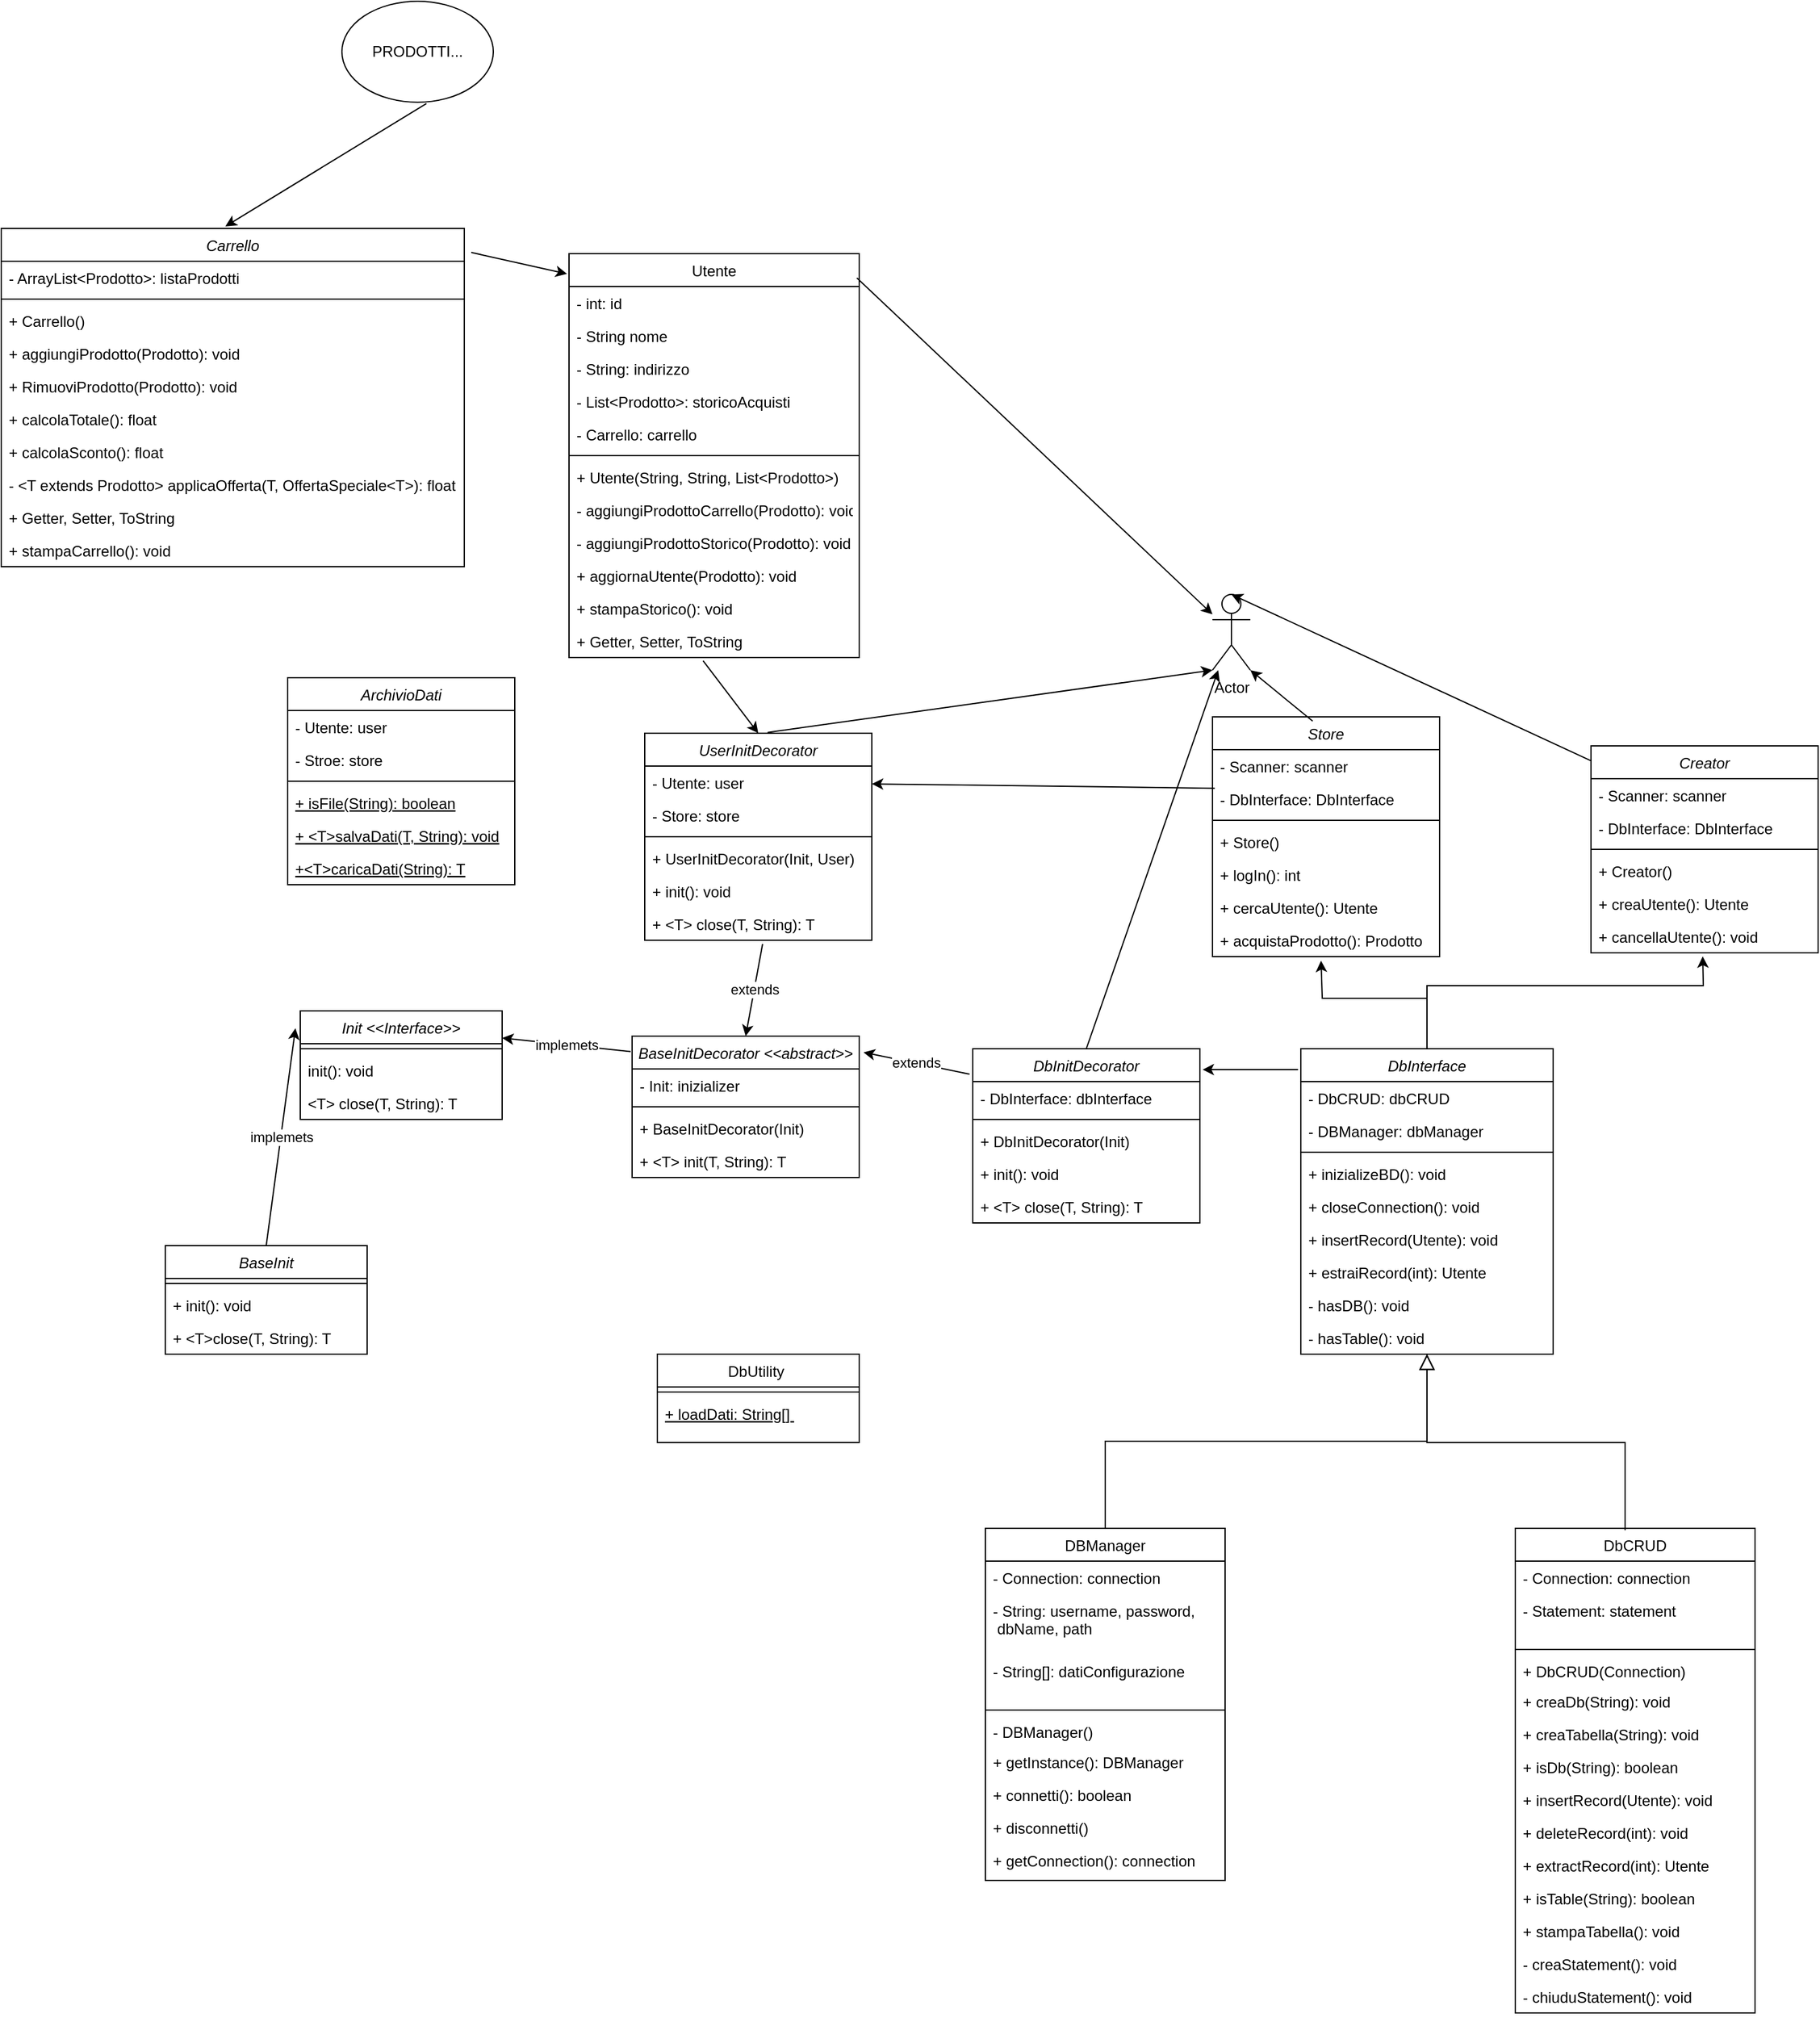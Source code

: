 <mxfile version="22.1.17" type="device">
  <diagram id="C5RBs43oDa-KdzZeNtuy" name="Page-1">
    <mxGraphModel dx="2117" dy="1725" grid="1" gridSize="10" guides="1" tooltips="1" connect="1" arrows="1" fold="1" page="1" pageScale="1" pageWidth="827" pageHeight="1169" math="0" shadow="0">
      <root>
        <mxCell id="WIyWlLk6GJQsqaUBKTNV-0" />
        <mxCell id="WIyWlLk6GJQsqaUBKTNV-1" parent="WIyWlLk6GJQsqaUBKTNV-0" />
        <mxCell id="zkfFHV4jXpPFQw0GAbJ--0" value="DbInterface" style="swimlane;fontStyle=2;align=center;verticalAlign=top;childLayout=stackLayout;horizontal=1;startSize=26;horizontalStack=0;resizeParent=1;resizeLast=0;collapsible=1;marginBottom=0;rounded=0;shadow=0;strokeWidth=1;" parent="WIyWlLk6GJQsqaUBKTNV-1" vertex="1">
          <mxGeometry x="300" y="130" width="200" height="242" as="geometry">
            <mxRectangle x="230" y="140" width="160" height="26" as="alternateBounds" />
          </mxGeometry>
        </mxCell>
        <mxCell id="zkfFHV4jXpPFQw0GAbJ--3" value="- DbCRUD: dbCRUD" style="text;align=left;verticalAlign=top;spacingLeft=4;spacingRight=4;overflow=hidden;rotatable=0;points=[[0,0.5],[1,0.5]];portConstraint=eastwest;rounded=0;shadow=0;html=0;" parent="zkfFHV4jXpPFQw0GAbJ--0" vertex="1">
          <mxGeometry y="26" width="200" height="26" as="geometry" />
        </mxCell>
        <mxCell id="P9EtFwSXqVhBpJdGbQ5c-72" value="- DBManager: dbManager" style="text;align=left;verticalAlign=top;spacingLeft=4;spacingRight=4;overflow=hidden;rotatable=0;points=[[0,0.5],[1,0.5]];portConstraint=eastwest;rounded=0;shadow=0;html=0;" vertex="1" parent="zkfFHV4jXpPFQw0GAbJ--0">
          <mxGeometry y="52" width="200" height="26" as="geometry" />
        </mxCell>
        <mxCell id="zkfFHV4jXpPFQw0GAbJ--4" value="" style="line;html=1;strokeWidth=1;align=left;verticalAlign=middle;spacingTop=-1;spacingLeft=3;spacingRight=3;rotatable=0;labelPosition=right;points=[];portConstraint=eastwest;" parent="zkfFHV4jXpPFQw0GAbJ--0" vertex="1">
          <mxGeometry y="78" width="200" height="8" as="geometry" />
        </mxCell>
        <mxCell id="P9EtFwSXqVhBpJdGbQ5c-75" value="+ inizializeBD(): void" style="text;align=left;verticalAlign=top;spacingLeft=4;spacingRight=4;overflow=hidden;rotatable=0;points=[[0,0.5],[1,0.5]];portConstraint=eastwest;" vertex="1" parent="zkfFHV4jXpPFQw0GAbJ--0">
          <mxGeometry y="86" width="200" height="26" as="geometry" />
        </mxCell>
        <mxCell id="P9EtFwSXqVhBpJdGbQ5c-76" value="+ closeConnection(): void" style="text;align=left;verticalAlign=top;spacingLeft=4;spacingRight=4;overflow=hidden;rotatable=0;points=[[0,0.5],[1,0.5]];portConstraint=eastwest;" vertex="1" parent="zkfFHV4jXpPFQw0GAbJ--0">
          <mxGeometry y="112" width="200" height="26" as="geometry" />
        </mxCell>
        <mxCell id="P9EtFwSXqVhBpJdGbQ5c-109" value="+ insertRecord(Utente): void" style="text;align=left;verticalAlign=top;spacingLeft=4;spacingRight=4;overflow=hidden;rotatable=0;points=[[0,0.5],[1,0.5]];portConstraint=eastwest;" vertex="1" parent="zkfFHV4jXpPFQw0GAbJ--0">
          <mxGeometry y="138" width="200" height="26" as="geometry" />
        </mxCell>
        <mxCell id="P9EtFwSXqVhBpJdGbQ5c-123" value="+ estraiRecord(int): Utente" style="text;align=left;verticalAlign=top;spacingLeft=4;spacingRight=4;overflow=hidden;rotatable=0;points=[[0,0.5],[1,0.5]];portConstraint=eastwest;" vertex="1" parent="zkfFHV4jXpPFQw0GAbJ--0">
          <mxGeometry y="164" width="200" height="26" as="geometry" />
        </mxCell>
        <mxCell id="P9EtFwSXqVhBpJdGbQ5c-89" value="- hasDB(): void" style="text;align=left;verticalAlign=top;spacingLeft=4;spacingRight=4;overflow=hidden;rotatable=0;points=[[0,0.5],[1,0.5]];portConstraint=eastwest;" vertex="1" parent="zkfFHV4jXpPFQw0GAbJ--0">
          <mxGeometry y="190" width="200" height="26" as="geometry" />
        </mxCell>
        <mxCell id="P9EtFwSXqVhBpJdGbQ5c-91" value="- hasTable(): void" style="text;align=left;verticalAlign=top;spacingLeft=4;spacingRight=4;overflow=hidden;rotatable=0;points=[[0,0.5],[1,0.5]];portConstraint=eastwest;" vertex="1" parent="zkfFHV4jXpPFQw0GAbJ--0">
          <mxGeometry y="216" width="200" height="26" as="geometry" />
        </mxCell>
        <mxCell id="zkfFHV4jXpPFQw0GAbJ--6" value="DBManager" style="swimlane;fontStyle=0;align=center;verticalAlign=top;childLayout=stackLayout;horizontal=1;startSize=26;horizontalStack=0;resizeParent=1;resizeLast=0;collapsible=1;marginBottom=0;rounded=0;shadow=0;strokeWidth=1;" parent="WIyWlLk6GJQsqaUBKTNV-1" vertex="1">
          <mxGeometry x="50" y="510" width="190" height="279" as="geometry">
            <mxRectangle x="130" y="380" width="160" height="26" as="alternateBounds" />
          </mxGeometry>
        </mxCell>
        <mxCell id="zkfFHV4jXpPFQw0GAbJ--7" value="- Connection: connection" style="text;align=left;verticalAlign=top;spacingLeft=4;spacingRight=4;overflow=hidden;rotatable=0;points=[[0,0.5],[1,0.5]];portConstraint=eastwest;" parent="zkfFHV4jXpPFQw0GAbJ--6" vertex="1">
          <mxGeometry y="26" width="190" height="26" as="geometry" />
        </mxCell>
        <mxCell id="zkfFHV4jXpPFQw0GAbJ--8" value="- String: username, password,&#xa; dbName, path" style="text;align=left;verticalAlign=top;spacingLeft=4;spacingRight=4;overflow=hidden;rotatable=0;points=[[0,0.5],[1,0.5]];portConstraint=eastwest;rounded=0;shadow=0;html=0;" parent="zkfFHV4jXpPFQw0GAbJ--6" vertex="1">
          <mxGeometry y="52" width="190" height="48" as="geometry" />
        </mxCell>
        <mxCell id="P9EtFwSXqVhBpJdGbQ5c-12" value="- String[]: datiConfigurazione" style="text;align=left;verticalAlign=top;spacingLeft=4;spacingRight=4;overflow=hidden;rotatable=0;points=[[0,0.5],[1,0.5]];portConstraint=eastwest;rounded=0;shadow=0;html=0;" vertex="1" parent="zkfFHV4jXpPFQw0GAbJ--6">
          <mxGeometry y="100" width="190" height="40" as="geometry" />
        </mxCell>
        <mxCell id="zkfFHV4jXpPFQw0GAbJ--9" value="" style="line;html=1;strokeWidth=1;align=left;verticalAlign=middle;spacingTop=-1;spacingLeft=3;spacingRight=3;rotatable=0;labelPosition=right;points=[];portConstraint=eastwest;" parent="zkfFHV4jXpPFQw0GAbJ--6" vertex="1">
          <mxGeometry y="140" width="190" height="8" as="geometry" />
        </mxCell>
        <mxCell id="zkfFHV4jXpPFQw0GAbJ--10" value="- DBManager()" style="text;align=left;verticalAlign=top;spacingLeft=4;spacingRight=4;overflow=hidden;rotatable=0;points=[[0,0.5],[1,0.5]];portConstraint=eastwest;fontStyle=0" parent="zkfFHV4jXpPFQw0GAbJ--6" vertex="1">
          <mxGeometry y="148" width="190" height="24" as="geometry" />
        </mxCell>
        <mxCell id="zkfFHV4jXpPFQw0GAbJ--11" value="+ getInstance(): DBManager" style="text;align=left;verticalAlign=top;spacingLeft=4;spacingRight=4;overflow=hidden;rotatable=0;points=[[0,0.5],[1,0.5]];portConstraint=eastwest;" parent="zkfFHV4jXpPFQw0GAbJ--6" vertex="1">
          <mxGeometry y="172" width="190" height="26" as="geometry" />
        </mxCell>
        <mxCell id="P9EtFwSXqVhBpJdGbQ5c-13" value="+ connetti(): boolean" style="text;align=left;verticalAlign=top;spacingLeft=4;spacingRight=4;overflow=hidden;rotatable=0;points=[[0,0.5],[1,0.5]];portConstraint=eastwest;" vertex="1" parent="zkfFHV4jXpPFQw0GAbJ--6">
          <mxGeometry y="198" width="190" height="26" as="geometry" />
        </mxCell>
        <mxCell id="P9EtFwSXqVhBpJdGbQ5c-14" value="+ disconnetti()" style="text;align=left;verticalAlign=top;spacingLeft=4;spacingRight=4;overflow=hidden;rotatable=0;points=[[0,0.5],[1,0.5]];portConstraint=eastwest;" vertex="1" parent="zkfFHV4jXpPFQw0GAbJ--6">
          <mxGeometry y="224" width="190" height="26" as="geometry" />
        </mxCell>
        <mxCell id="P9EtFwSXqVhBpJdGbQ5c-15" value="+ getConnection(): connection&#xa;" style="text;align=left;verticalAlign=top;spacingLeft=4;spacingRight=4;overflow=hidden;rotatable=0;points=[[0,0.5],[1,0.5]];portConstraint=eastwest;" vertex="1" parent="zkfFHV4jXpPFQw0GAbJ--6">
          <mxGeometry y="250" width="190" height="26" as="geometry" />
        </mxCell>
        <mxCell id="zkfFHV4jXpPFQw0GAbJ--12" value="" style="endArrow=block;endSize=10;endFill=0;shadow=0;strokeWidth=1;rounded=0;edgeStyle=elbowEdgeStyle;elbow=vertical;" parent="WIyWlLk6GJQsqaUBKTNV-1" source="zkfFHV4jXpPFQw0GAbJ--6" target="zkfFHV4jXpPFQw0GAbJ--0" edge="1">
          <mxGeometry width="160" relative="1" as="geometry">
            <mxPoint x="200" y="203" as="sourcePoint" />
            <mxPoint x="200" y="203" as="targetPoint" />
          </mxGeometry>
        </mxCell>
        <mxCell id="zkfFHV4jXpPFQw0GAbJ--17" value="Utente" style="swimlane;fontStyle=0;align=center;verticalAlign=top;childLayout=stackLayout;horizontal=1;startSize=26;horizontalStack=0;resizeParent=1;resizeLast=0;collapsible=1;marginBottom=0;rounded=0;shadow=0;strokeWidth=1;" parent="WIyWlLk6GJQsqaUBKTNV-1" vertex="1">
          <mxGeometry x="-280" y="-500" width="230" height="320" as="geometry">
            <mxRectangle x="550" y="140" width="160" height="26" as="alternateBounds" />
          </mxGeometry>
        </mxCell>
        <mxCell id="zkfFHV4jXpPFQw0GAbJ--18" value="- int: id" style="text;align=left;verticalAlign=top;spacingLeft=4;spacingRight=4;overflow=hidden;rotatable=0;points=[[0,0.5],[1,0.5]];portConstraint=eastwest;" parent="zkfFHV4jXpPFQw0GAbJ--17" vertex="1">
          <mxGeometry y="26" width="230" height="26" as="geometry" />
        </mxCell>
        <mxCell id="zkfFHV4jXpPFQw0GAbJ--19" value="- String nome" style="text;align=left;verticalAlign=top;spacingLeft=4;spacingRight=4;overflow=hidden;rotatable=0;points=[[0,0.5],[1,0.5]];portConstraint=eastwest;rounded=0;shadow=0;html=0;" parent="zkfFHV4jXpPFQw0GAbJ--17" vertex="1">
          <mxGeometry y="52" width="230" height="26" as="geometry" />
        </mxCell>
        <mxCell id="zkfFHV4jXpPFQw0GAbJ--20" value="- String: indirizzo" style="text;align=left;verticalAlign=top;spacingLeft=4;spacingRight=4;overflow=hidden;rotatable=0;points=[[0,0.5],[1,0.5]];portConstraint=eastwest;rounded=0;shadow=0;html=0;" parent="zkfFHV4jXpPFQw0GAbJ--17" vertex="1">
          <mxGeometry y="78" width="230" height="26" as="geometry" />
        </mxCell>
        <mxCell id="zkfFHV4jXpPFQw0GAbJ--21" value="- List&lt;Prodotto&gt;: storicoAcquisti" style="text;align=left;verticalAlign=top;spacingLeft=4;spacingRight=4;overflow=hidden;rotatable=0;points=[[0,0.5],[1,0.5]];portConstraint=eastwest;rounded=0;shadow=0;html=0;" parent="zkfFHV4jXpPFQw0GAbJ--17" vertex="1">
          <mxGeometry y="104" width="230" height="26" as="geometry" />
        </mxCell>
        <mxCell id="P9EtFwSXqVhBpJdGbQ5c-94" value="- Carrello: carrello" style="text;align=left;verticalAlign=top;spacingLeft=4;spacingRight=4;overflow=hidden;rotatable=0;points=[[0,0.5],[1,0.5]];portConstraint=eastwest;rounded=0;shadow=0;html=0;" vertex="1" parent="zkfFHV4jXpPFQw0GAbJ--17">
          <mxGeometry y="130" width="230" height="26" as="geometry" />
        </mxCell>
        <mxCell id="zkfFHV4jXpPFQw0GAbJ--23" value="" style="line;html=1;strokeWidth=1;align=left;verticalAlign=middle;spacingTop=-1;spacingLeft=3;spacingRight=3;rotatable=0;labelPosition=right;points=[];portConstraint=eastwest;" parent="zkfFHV4jXpPFQw0GAbJ--17" vertex="1">
          <mxGeometry y="156" width="230" height="8" as="geometry" />
        </mxCell>
        <mxCell id="zkfFHV4jXpPFQw0GAbJ--24" value="+ Utente(String, String, List&lt;Prodotto&gt;)" style="text;align=left;verticalAlign=top;spacingLeft=4;spacingRight=4;overflow=hidden;rotatable=0;points=[[0,0.5],[1,0.5]];portConstraint=eastwest;" parent="zkfFHV4jXpPFQw0GAbJ--17" vertex="1">
          <mxGeometry y="164" width="230" height="26" as="geometry" />
        </mxCell>
        <mxCell id="P9EtFwSXqVhBpJdGbQ5c-143" value="- aggiungiProdottoCarrello(Prodotto): void" style="text;align=left;verticalAlign=top;spacingLeft=4;spacingRight=4;overflow=hidden;rotatable=0;points=[[0,0.5],[1,0.5]];portConstraint=eastwest;" vertex="1" parent="zkfFHV4jXpPFQw0GAbJ--17">
          <mxGeometry y="190" width="230" height="26" as="geometry" />
        </mxCell>
        <mxCell id="P9EtFwSXqVhBpJdGbQ5c-144" value="- aggiungiProdottoStorico(Prodotto): void" style="text;align=left;verticalAlign=top;spacingLeft=4;spacingRight=4;overflow=hidden;rotatable=0;points=[[0,0.5],[1,0.5]];portConstraint=eastwest;" vertex="1" parent="zkfFHV4jXpPFQw0GAbJ--17">
          <mxGeometry y="216" width="230" height="26" as="geometry" />
        </mxCell>
        <mxCell id="P9EtFwSXqVhBpJdGbQ5c-145" value="+ aggiornaUtente(Prodotto): void" style="text;align=left;verticalAlign=top;spacingLeft=4;spacingRight=4;overflow=hidden;rotatable=0;points=[[0,0.5],[1,0.5]];portConstraint=eastwest;" vertex="1" parent="zkfFHV4jXpPFQw0GAbJ--17">
          <mxGeometry y="242" width="230" height="26" as="geometry" />
        </mxCell>
        <mxCell id="P9EtFwSXqVhBpJdGbQ5c-158" value="+ stampaStorico(): void" style="text;align=left;verticalAlign=top;spacingLeft=4;spacingRight=4;overflow=hidden;rotatable=0;points=[[0,0.5],[1,0.5]];portConstraint=eastwest;" vertex="1" parent="zkfFHV4jXpPFQw0GAbJ--17">
          <mxGeometry y="268" width="230" height="26" as="geometry" />
        </mxCell>
        <mxCell id="zkfFHV4jXpPFQw0GAbJ--25" value="+ Getter, Setter, ToString&#xa;" style="text;align=left;verticalAlign=top;spacingLeft=4;spacingRight=4;overflow=hidden;rotatable=0;points=[[0,0.5],[1,0.5]];portConstraint=eastwest;" parent="zkfFHV4jXpPFQw0GAbJ--17" vertex="1">
          <mxGeometry y="294" width="230" height="26" as="geometry" />
        </mxCell>
        <mxCell id="P9EtFwSXqVhBpJdGbQ5c-4" value="DbUtility " style="swimlane;fontStyle=0;align=center;verticalAlign=top;childLayout=stackLayout;horizontal=1;startSize=26;horizontalStack=0;resizeParent=1;resizeLast=0;collapsible=1;marginBottom=0;rounded=0;shadow=0;strokeWidth=1;" vertex="1" parent="WIyWlLk6GJQsqaUBKTNV-1">
          <mxGeometry x="-210" y="372" width="160" height="70" as="geometry">
            <mxRectangle x="130" y="380" width="160" height="26" as="alternateBounds" />
          </mxGeometry>
        </mxCell>
        <mxCell id="P9EtFwSXqVhBpJdGbQ5c-7" value="" style="line;html=1;strokeWidth=1;align=left;verticalAlign=middle;spacingTop=-1;spacingLeft=3;spacingRight=3;rotatable=0;labelPosition=right;points=[];portConstraint=eastwest;" vertex="1" parent="P9EtFwSXqVhBpJdGbQ5c-4">
          <mxGeometry y="26" width="160" height="8" as="geometry" />
        </mxCell>
        <mxCell id="P9EtFwSXqVhBpJdGbQ5c-8" value="+ loadDati: String[] " style="text;align=left;verticalAlign=top;spacingLeft=4;spacingRight=4;overflow=hidden;rotatable=0;points=[[0,0.5],[1,0.5]];portConstraint=eastwest;fontStyle=4" vertex="1" parent="P9EtFwSXqVhBpJdGbQ5c-4">
          <mxGeometry y="34" width="160" height="24" as="geometry" />
        </mxCell>
        <mxCell id="P9EtFwSXqVhBpJdGbQ5c-16" value="Init &lt;&lt;Interface&gt;&gt;" style="swimlane;fontStyle=2;align=center;verticalAlign=top;childLayout=stackLayout;horizontal=1;startSize=26;horizontalStack=0;resizeParent=1;resizeLast=0;collapsible=1;marginBottom=0;rounded=0;shadow=0;strokeWidth=1;" vertex="1" parent="WIyWlLk6GJQsqaUBKTNV-1">
          <mxGeometry x="-493" y="100" width="160" height="86" as="geometry">
            <mxRectangle x="230" y="140" width="160" height="26" as="alternateBounds" />
          </mxGeometry>
        </mxCell>
        <mxCell id="P9EtFwSXqVhBpJdGbQ5c-19" value="" style="line;html=1;strokeWidth=1;align=left;verticalAlign=middle;spacingTop=-1;spacingLeft=3;spacingRight=3;rotatable=0;labelPosition=right;points=[];portConstraint=eastwest;" vertex="1" parent="P9EtFwSXqVhBpJdGbQ5c-16">
          <mxGeometry y="26" width="160" height="8" as="geometry" />
        </mxCell>
        <mxCell id="P9EtFwSXqVhBpJdGbQ5c-20" value="init(): void" style="text;align=left;verticalAlign=top;spacingLeft=4;spacingRight=4;overflow=hidden;rotatable=0;points=[[0,0.5],[1,0.5]];portConstraint=eastwest;" vertex="1" parent="P9EtFwSXqVhBpJdGbQ5c-16">
          <mxGeometry y="34" width="160" height="26" as="geometry" />
        </mxCell>
        <mxCell id="P9EtFwSXqVhBpJdGbQ5c-73" value="&lt;T&gt; close(T, String): T" style="text;align=left;verticalAlign=top;spacingLeft=4;spacingRight=4;overflow=hidden;rotatable=0;points=[[0,0.5],[1,0.5]];portConstraint=eastwest;" vertex="1" parent="P9EtFwSXqVhBpJdGbQ5c-16">
          <mxGeometry y="60" width="160" height="26" as="geometry" />
        </mxCell>
        <mxCell id="P9EtFwSXqVhBpJdGbQ5c-49" value="BaseInit" style="swimlane;fontStyle=2;align=center;verticalAlign=top;childLayout=stackLayout;horizontal=1;startSize=26;horizontalStack=0;resizeParent=1;resizeLast=0;collapsible=1;marginBottom=0;rounded=0;shadow=0;strokeWidth=1;" vertex="1" parent="WIyWlLk6GJQsqaUBKTNV-1">
          <mxGeometry x="-600" y="286" width="160" height="86" as="geometry">
            <mxRectangle x="230" y="140" width="160" height="26" as="alternateBounds" />
          </mxGeometry>
        </mxCell>
        <mxCell id="P9EtFwSXqVhBpJdGbQ5c-50" value="" style="line;html=1;strokeWidth=1;align=left;verticalAlign=middle;spacingTop=-1;spacingLeft=3;spacingRight=3;rotatable=0;labelPosition=right;points=[];portConstraint=eastwest;" vertex="1" parent="P9EtFwSXqVhBpJdGbQ5c-49">
          <mxGeometry y="26" width="160" height="8" as="geometry" />
        </mxCell>
        <mxCell id="P9EtFwSXqVhBpJdGbQ5c-51" value="+ init(): void" style="text;align=left;verticalAlign=top;spacingLeft=4;spacingRight=4;overflow=hidden;rotatable=0;points=[[0,0.5],[1,0.5]];portConstraint=eastwest;" vertex="1" parent="P9EtFwSXqVhBpJdGbQ5c-49">
          <mxGeometry y="34" width="160" height="26" as="geometry" />
        </mxCell>
        <mxCell id="P9EtFwSXqVhBpJdGbQ5c-74" value="+ &lt;T&gt;close(T, String): T" style="text;align=left;verticalAlign=top;spacingLeft=4;spacingRight=4;overflow=hidden;rotatable=0;points=[[0,0.5],[1,0.5]];portConstraint=eastwest;" vertex="1" parent="P9EtFwSXqVhBpJdGbQ5c-49">
          <mxGeometry y="60" width="160" height="26" as="geometry" />
        </mxCell>
        <mxCell id="P9EtFwSXqVhBpJdGbQ5c-52" value="implemets" style="endArrow=classic;html=1;rounded=0;entryX=-0.024;entryY=0.16;entryDx=0;entryDy=0;entryPerimeter=0;exitX=0.5;exitY=0;exitDx=0;exitDy=0;" edge="1" parent="WIyWlLk6GJQsqaUBKTNV-1" source="P9EtFwSXqVhBpJdGbQ5c-49" target="P9EtFwSXqVhBpJdGbQ5c-16">
          <mxGeometry width="50" height="50" relative="1" as="geometry">
            <mxPoint x="-410" y="30" as="sourcePoint" />
            <mxPoint x="-380" y="-100" as="targetPoint" />
          </mxGeometry>
        </mxCell>
        <mxCell id="P9EtFwSXqVhBpJdGbQ5c-56" value="implemets" style="endArrow=classic;html=1;rounded=0;exitX=-0.006;exitY=0.109;exitDx=0;exitDy=0;entryX=1;entryY=0.25;entryDx=0;entryDy=0;exitPerimeter=0;" edge="1" parent="WIyWlLk6GJQsqaUBKTNV-1" source="P9EtFwSXqVhBpJdGbQ5c-59" target="P9EtFwSXqVhBpJdGbQ5c-16">
          <mxGeometry width="50" height="50" relative="1" as="geometry">
            <mxPoint x="-150" y="77.5" as="sourcePoint" />
            <mxPoint x="-240" as="targetPoint" />
          </mxGeometry>
        </mxCell>
        <mxCell id="P9EtFwSXqVhBpJdGbQ5c-59" value="BaseInitDecorator &lt;&lt;abstract&gt;&gt;" style="swimlane;fontStyle=2;align=center;verticalAlign=top;childLayout=stackLayout;horizontal=1;startSize=26;horizontalStack=0;resizeParent=1;resizeLast=0;collapsible=1;marginBottom=0;rounded=0;shadow=0;strokeWidth=1;" vertex="1" parent="WIyWlLk6GJQsqaUBKTNV-1">
          <mxGeometry x="-230" y="120" width="180" height="112" as="geometry">
            <mxRectangle x="230" y="140" width="160" height="26" as="alternateBounds" />
          </mxGeometry>
        </mxCell>
        <mxCell id="P9EtFwSXqVhBpJdGbQ5c-60" value="- Init: inizializer" style="text;align=left;verticalAlign=top;spacingLeft=4;spacingRight=4;overflow=hidden;rotatable=0;points=[[0,0.5],[1,0.5]];portConstraint=eastwest;rounded=0;shadow=0;html=0;" vertex="1" parent="P9EtFwSXqVhBpJdGbQ5c-59">
          <mxGeometry y="26" width="180" height="26" as="geometry" />
        </mxCell>
        <mxCell id="P9EtFwSXqVhBpJdGbQ5c-61" value="" style="line;html=1;strokeWidth=1;align=left;verticalAlign=middle;spacingTop=-1;spacingLeft=3;spacingRight=3;rotatable=0;labelPosition=right;points=[];portConstraint=eastwest;" vertex="1" parent="P9EtFwSXqVhBpJdGbQ5c-59">
          <mxGeometry y="52" width="180" height="8" as="geometry" />
        </mxCell>
        <mxCell id="P9EtFwSXqVhBpJdGbQ5c-62" value="+ BaseInitDecorator(Init)" style="text;align=left;verticalAlign=top;spacingLeft=4;spacingRight=4;overflow=hidden;rotatable=0;points=[[0,0.5],[1,0.5]];portConstraint=eastwest;" vertex="1" parent="P9EtFwSXqVhBpJdGbQ5c-59">
          <mxGeometry y="60" width="180" height="26" as="geometry" />
        </mxCell>
        <mxCell id="P9EtFwSXqVhBpJdGbQ5c-71" value="+ &lt;T&gt; init(T, String): T" style="text;align=left;verticalAlign=top;spacingLeft=4;spacingRight=4;overflow=hidden;rotatable=0;points=[[0,0.5],[1,0.5]];portConstraint=eastwest;" vertex="1" parent="P9EtFwSXqVhBpJdGbQ5c-59">
          <mxGeometry y="86" width="180" height="26" as="geometry" />
        </mxCell>
        <mxCell id="P9EtFwSXqVhBpJdGbQ5c-63" value="DbInitDecorator" style="swimlane;fontStyle=2;align=center;verticalAlign=top;childLayout=stackLayout;horizontal=1;startSize=26;horizontalStack=0;resizeParent=1;resizeLast=0;collapsible=1;marginBottom=0;rounded=0;shadow=0;strokeWidth=1;" vertex="1" parent="WIyWlLk6GJQsqaUBKTNV-1">
          <mxGeometry x="40" y="130" width="180" height="138" as="geometry">
            <mxRectangle x="230" y="140" width="160" height="26" as="alternateBounds" />
          </mxGeometry>
        </mxCell>
        <mxCell id="P9EtFwSXqVhBpJdGbQ5c-64" value="- DbInterface: dbInterface" style="text;align=left;verticalAlign=top;spacingLeft=4;spacingRight=4;overflow=hidden;rotatable=0;points=[[0,0.5],[1,0.5]];portConstraint=eastwest;rounded=0;shadow=0;html=0;" vertex="1" parent="P9EtFwSXqVhBpJdGbQ5c-63">
          <mxGeometry y="26" width="180" height="26" as="geometry" />
        </mxCell>
        <mxCell id="P9EtFwSXqVhBpJdGbQ5c-65" value="" style="line;html=1;strokeWidth=1;align=left;verticalAlign=middle;spacingTop=-1;spacingLeft=3;spacingRight=3;rotatable=0;labelPosition=right;points=[];portConstraint=eastwest;" vertex="1" parent="P9EtFwSXqVhBpJdGbQ5c-63">
          <mxGeometry y="52" width="180" height="8" as="geometry" />
        </mxCell>
        <mxCell id="P9EtFwSXqVhBpJdGbQ5c-66" value="+ DbInitDecorator(Init)" style="text;align=left;verticalAlign=top;spacingLeft=4;spacingRight=4;overflow=hidden;rotatable=0;points=[[0,0.5],[1,0.5]];portConstraint=eastwest;" vertex="1" parent="P9EtFwSXqVhBpJdGbQ5c-63">
          <mxGeometry y="60" width="180" height="26" as="geometry" />
        </mxCell>
        <mxCell id="P9EtFwSXqVhBpJdGbQ5c-69" value="+ init(): void" style="text;align=left;verticalAlign=top;spacingLeft=4;spacingRight=4;overflow=hidden;rotatable=0;points=[[0,0.5],[1,0.5]];portConstraint=eastwest;" vertex="1" parent="P9EtFwSXqVhBpJdGbQ5c-63">
          <mxGeometry y="86" width="180" height="26" as="geometry" />
        </mxCell>
        <mxCell id="P9EtFwSXqVhBpJdGbQ5c-70" value="+ &lt;T&gt; close(T, String): T" style="text;align=left;verticalAlign=top;spacingLeft=4;spacingRight=4;overflow=hidden;rotatable=0;points=[[0,0.5],[1,0.5]];portConstraint=eastwest;" vertex="1" parent="P9EtFwSXqVhBpJdGbQ5c-63">
          <mxGeometry y="112" width="180" height="26" as="geometry" />
        </mxCell>
        <mxCell id="P9EtFwSXqVhBpJdGbQ5c-67" value="extends" style="endArrow=classic;html=1;rounded=0;exitX=-0.014;exitY=0.146;exitDx=0;exitDy=0;entryX=1.019;entryY=0.115;entryDx=0;entryDy=0;exitPerimeter=0;entryPerimeter=0;" edge="1" parent="WIyWlLk6GJQsqaUBKTNV-1" source="P9EtFwSXqVhBpJdGbQ5c-63" target="P9EtFwSXqVhBpJdGbQ5c-59">
          <mxGeometry width="50" height="50" relative="1" as="geometry">
            <mxPoint x="-11" y="238" as="sourcePoint" />
            <mxPoint x="30" y="10" as="targetPoint" />
          </mxGeometry>
        </mxCell>
        <mxCell id="P9EtFwSXqVhBpJdGbQ5c-68" value="" style="endArrow=classic;html=1;rounded=0;exitX=-0.011;exitY=0.068;exitDx=0;exitDy=0;exitPerimeter=0;entryX=1.012;entryY=0.12;entryDx=0;entryDy=0;entryPerimeter=0;" edge="1" parent="WIyWlLk6GJQsqaUBKTNV-1" source="zkfFHV4jXpPFQw0GAbJ--0" target="P9EtFwSXqVhBpJdGbQ5c-63">
          <mxGeometry width="50" height="50" relative="1" as="geometry">
            <mxPoint x="280" y="74" as="sourcePoint" />
            <mxPoint x="330" y="24" as="targetPoint" />
          </mxGeometry>
        </mxCell>
        <mxCell id="P9EtFwSXqVhBpJdGbQ5c-77" value="DbCRUD" style="swimlane;fontStyle=0;align=center;verticalAlign=top;childLayout=stackLayout;horizontal=1;startSize=26;horizontalStack=0;resizeParent=1;resizeLast=0;collapsible=1;marginBottom=0;rounded=0;shadow=0;strokeWidth=1;" vertex="1" parent="WIyWlLk6GJQsqaUBKTNV-1">
          <mxGeometry x="470" y="510" width="190" height="384" as="geometry">
            <mxRectangle x="130" y="380" width="160" height="26" as="alternateBounds" />
          </mxGeometry>
        </mxCell>
        <mxCell id="P9EtFwSXqVhBpJdGbQ5c-78" value="- Connection: connection" style="text;align=left;verticalAlign=top;spacingLeft=4;spacingRight=4;overflow=hidden;rotatable=0;points=[[0,0.5],[1,0.5]];portConstraint=eastwest;" vertex="1" parent="P9EtFwSXqVhBpJdGbQ5c-77">
          <mxGeometry y="26" width="190" height="26" as="geometry" />
        </mxCell>
        <mxCell id="P9EtFwSXqVhBpJdGbQ5c-80" value="- Statement: statement" style="text;align=left;verticalAlign=top;spacingLeft=4;spacingRight=4;overflow=hidden;rotatable=0;points=[[0,0.5],[1,0.5]];portConstraint=eastwest;rounded=0;shadow=0;html=0;" vertex="1" parent="P9EtFwSXqVhBpJdGbQ5c-77">
          <mxGeometry y="52" width="190" height="40" as="geometry" />
        </mxCell>
        <mxCell id="P9EtFwSXqVhBpJdGbQ5c-81" value="" style="line;html=1;strokeWidth=1;align=left;verticalAlign=middle;spacingTop=-1;spacingLeft=3;spacingRight=3;rotatable=0;labelPosition=right;points=[];portConstraint=eastwest;" vertex="1" parent="P9EtFwSXqVhBpJdGbQ5c-77">
          <mxGeometry y="92" width="190" height="8" as="geometry" />
        </mxCell>
        <mxCell id="P9EtFwSXqVhBpJdGbQ5c-82" value="+ DbCRUD(Connection)" style="text;align=left;verticalAlign=top;spacingLeft=4;spacingRight=4;overflow=hidden;rotatable=0;points=[[0,0.5],[1,0.5]];portConstraint=eastwest;fontStyle=0" vertex="1" parent="P9EtFwSXqVhBpJdGbQ5c-77">
          <mxGeometry y="100" width="190" height="24" as="geometry" />
        </mxCell>
        <mxCell id="P9EtFwSXqVhBpJdGbQ5c-83" value="+ creaDb(String): void" style="text;align=left;verticalAlign=top;spacingLeft=4;spacingRight=4;overflow=hidden;rotatable=0;points=[[0,0.5],[1,0.5]];portConstraint=eastwest;" vertex="1" parent="P9EtFwSXqVhBpJdGbQ5c-77">
          <mxGeometry y="124" width="190" height="26" as="geometry" />
        </mxCell>
        <mxCell id="P9EtFwSXqVhBpJdGbQ5c-93" value="+ creaTabella(String): void" style="text;align=left;verticalAlign=top;spacingLeft=4;spacingRight=4;overflow=hidden;rotatable=0;points=[[0,0.5],[1,0.5]];portConstraint=eastwest;" vertex="1" parent="P9EtFwSXqVhBpJdGbQ5c-77">
          <mxGeometry y="150" width="190" height="26" as="geometry" />
        </mxCell>
        <mxCell id="P9EtFwSXqVhBpJdGbQ5c-88" value="+ isDb(String): boolean" style="text;align=left;verticalAlign=top;spacingLeft=4;spacingRight=4;overflow=hidden;rotatable=0;points=[[0,0.5],[1,0.5]];portConstraint=eastwest;" vertex="1" parent="P9EtFwSXqVhBpJdGbQ5c-77">
          <mxGeometry y="176" width="190" height="26" as="geometry" />
        </mxCell>
        <mxCell id="P9EtFwSXqVhBpJdGbQ5c-106" value="+ insertRecord(Utente): void" style="text;align=left;verticalAlign=top;spacingLeft=4;spacingRight=4;overflow=hidden;rotatable=0;points=[[0,0.5],[1,0.5]];portConstraint=eastwest;" vertex="1" parent="P9EtFwSXqVhBpJdGbQ5c-77">
          <mxGeometry y="202" width="190" height="26" as="geometry" />
        </mxCell>
        <mxCell id="P9EtFwSXqVhBpJdGbQ5c-112" value="+ deleteRecord(int): void" style="text;align=left;verticalAlign=top;spacingLeft=4;spacingRight=4;overflow=hidden;rotatable=0;points=[[0,0.5],[1,0.5]];portConstraint=eastwest;" vertex="1" parent="P9EtFwSXqVhBpJdGbQ5c-77">
          <mxGeometry y="228" width="190" height="26" as="geometry" />
        </mxCell>
        <mxCell id="P9EtFwSXqVhBpJdGbQ5c-122" value="+ extractRecord(int): Utente" style="text;align=left;verticalAlign=top;spacingLeft=4;spacingRight=4;overflow=hidden;rotatable=0;points=[[0,0.5],[1,0.5]];portConstraint=eastwest;" vertex="1" parent="P9EtFwSXqVhBpJdGbQ5c-77">
          <mxGeometry y="254" width="190" height="26" as="geometry" />
        </mxCell>
        <mxCell id="P9EtFwSXqVhBpJdGbQ5c-90" value="+ isTable(String): boolean" style="text;align=left;verticalAlign=top;spacingLeft=4;spacingRight=4;overflow=hidden;rotatable=0;points=[[0,0.5],[1,0.5]];portConstraint=eastwest;" vertex="1" parent="P9EtFwSXqVhBpJdGbQ5c-77">
          <mxGeometry y="280" width="190" height="26" as="geometry" />
        </mxCell>
        <mxCell id="P9EtFwSXqVhBpJdGbQ5c-110" value="+ stampaTabella(): void" style="text;align=left;verticalAlign=top;spacingLeft=4;spacingRight=4;overflow=hidden;rotatable=0;points=[[0,0.5],[1,0.5]];portConstraint=eastwest;" vertex="1" parent="P9EtFwSXqVhBpJdGbQ5c-77">
          <mxGeometry y="306" width="190" height="26" as="geometry" />
        </mxCell>
        <mxCell id="P9EtFwSXqVhBpJdGbQ5c-84" value="- creaStatement(): void" style="text;align=left;verticalAlign=top;spacingLeft=4;spacingRight=4;overflow=hidden;rotatable=0;points=[[0,0.5],[1,0.5]];portConstraint=eastwest;" vertex="1" parent="P9EtFwSXqVhBpJdGbQ5c-77">
          <mxGeometry y="332" width="190" height="26" as="geometry" />
        </mxCell>
        <mxCell id="P9EtFwSXqVhBpJdGbQ5c-85" value="- chiuduStatement(): void" style="text;align=left;verticalAlign=top;spacingLeft=4;spacingRight=4;overflow=hidden;rotatable=0;points=[[0,0.5],[1,0.5]];portConstraint=eastwest;" vertex="1" parent="P9EtFwSXqVhBpJdGbQ5c-77">
          <mxGeometry y="358" width="190" height="26" as="geometry" />
        </mxCell>
        <mxCell id="P9EtFwSXqVhBpJdGbQ5c-87" value="" style="endArrow=block;endSize=10;endFill=0;shadow=0;strokeWidth=1;rounded=0;edgeStyle=elbowEdgeStyle;elbow=vertical;exitX=0.458;exitY=0.004;exitDx=0;exitDy=0;exitPerimeter=0;entryX=0.5;entryY=1;entryDx=0;entryDy=0;" edge="1" parent="WIyWlLk6GJQsqaUBKTNV-1" source="P9EtFwSXqVhBpJdGbQ5c-77" target="zkfFHV4jXpPFQw0GAbJ--0">
          <mxGeometry width="160" relative="1" as="geometry">
            <mxPoint x="420" y="380" as="sourcePoint" />
            <mxPoint x="410" y="300" as="targetPoint" />
          </mxGeometry>
        </mxCell>
        <mxCell id="P9EtFwSXqVhBpJdGbQ5c-95" value="Creator" style="swimlane;fontStyle=2;align=center;verticalAlign=top;childLayout=stackLayout;horizontal=1;startSize=26;horizontalStack=0;resizeParent=1;resizeLast=0;collapsible=1;marginBottom=0;rounded=0;shadow=0;strokeWidth=1;" vertex="1" parent="WIyWlLk6GJQsqaUBKTNV-1">
          <mxGeometry x="530" y="-110" width="180" height="164" as="geometry">
            <mxRectangle x="230" y="140" width="160" height="26" as="alternateBounds" />
          </mxGeometry>
        </mxCell>
        <mxCell id="P9EtFwSXqVhBpJdGbQ5c-96" value="- Scanner: scanner" style="text;align=left;verticalAlign=top;spacingLeft=4;spacingRight=4;overflow=hidden;rotatable=0;points=[[0,0.5],[1,0.5]];portConstraint=eastwest;rounded=0;shadow=0;html=0;" vertex="1" parent="P9EtFwSXqVhBpJdGbQ5c-95">
          <mxGeometry y="26" width="180" height="26" as="geometry" />
        </mxCell>
        <mxCell id="P9EtFwSXqVhBpJdGbQ5c-107" value="- DbInterface: DbInterface" style="text;align=left;verticalAlign=top;spacingLeft=4;spacingRight=4;overflow=hidden;rotatable=0;points=[[0,0.5],[1,0.5]];portConstraint=eastwest;rounded=0;shadow=0;html=0;" vertex="1" parent="P9EtFwSXqVhBpJdGbQ5c-95">
          <mxGeometry y="52" width="180" height="26" as="geometry" />
        </mxCell>
        <mxCell id="P9EtFwSXqVhBpJdGbQ5c-97" value="" style="line;html=1;strokeWidth=1;align=left;verticalAlign=middle;spacingTop=-1;spacingLeft=3;spacingRight=3;rotatable=0;labelPosition=right;points=[];portConstraint=eastwest;" vertex="1" parent="P9EtFwSXqVhBpJdGbQ5c-95">
          <mxGeometry y="78" width="180" height="8" as="geometry" />
        </mxCell>
        <mxCell id="P9EtFwSXqVhBpJdGbQ5c-98" value="+ Creator()" style="text;align=left;verticalAlign=top;spacingLeft=4;spacingRight=4;overflow=hidden;rotatable=0;points=[[0,0.5],[1,0.5]];portConstraint=eastwest;" vertex="1" parent="P9EtFwSXqVhBpJdGbQ5c-95">
          <mxGeometry y="86" width="180" height="26" as="geometry" />
        </mxCell>
        <mxCell id="P9EtFwSXqVhBpJdGbQ5c-99" value="+ creaUtente(): Utente" style="text;align=left;verticalAlign=top;spacingLeft=4;spacingRight=4;overflow=hidden;rotatable=0;points=[[0,0.5],[1,0.5]];portConstraint=eastwest;" vertex="1" parent="P9EtFwSXqVhBpJdGbQ5c-95">
          <mxGeometry y="112" width="180" height="26" as="geometry" />
        </mxCell>
        <mxCell id="P9EtFwSXqVhBpJdGbQ5c-111" value="+ cancellaUtente(): void" style="text;align=left;verticalAlign=top;spacingLeft=4;spacingRight=4;overflow=hidden;rotatable=0;points=[[0,0.5],[1,0.5]];portConstraint=eastwest;" vertex="1" parent="P9EtFwSXqVhBpJdGbQ5c-95">
          <mxGeometry y="138" width="180" height="26" as="geometry" />
        </mxCell>
        <mxCell id="P9EtFwSXqVhBpJdGbQ5c-101" value="Actor" style="shape=umlActor;verticalLabelPosition=bottom;verticalAlign=top;html=1;outlineConnect=0;" vertex="1" parent="WIyWlLk6GJQsqaUBKTNV-1">
          <mxGeometry x="230" y="-230" width="30" height="60" as="geometry" />
        </mxCell>
        <mxCell id="P9EtFwSXqVhBpJdGbQ5c-102" value="" style="endArrow=classic;html=1;rounded=0;exitX=0.992;exitY=0.06;exitDx=0;exitDy=0;exitPerimeter=0;" edge="1" parent="WIyWlLk6GJQsqaUBKTNV-1" source="zkfFHV4jXpPFQw0GAbJ--17" target="P9EtFwSXqVhBpJdGbQ5c-101">
          <mxGeometry width="50" height="50" relative="1" as="geometry">
            <mxPoint x="190" y="-80" as="sourcePoint" />
            <mxPoint x="240" y="-130" as="targetPoint" />
          </mxGeometry>
        </mxCell>
        <mxCell id="P9EtFwSXqVhBpJdGbQ5c-103" value="" style="endArrow=classic;html=1;rounded=0;exitX=0;exitY=0.072;exitDx=0;exitDy=0;exitPerimeter=0;entryX=0.5;entryY=0;entryDx=0;entryDy=0;entryPerimeter=0;" edge="1" parent="WIyWlLk6GJQsqaUBKTNV-1" source="P9EtFwSXqVhBpJdGbQ5c-95" target="P9EtFwSXqVhBpJdGbQ5c-101">
          <mxGeometry width="50" height="50" relative="1" as="geometry">
            <mxPoint x="139" y="-400" as="sourcePoint" />
            <mxPoint x="351" y="-97" as="targetPoint" />
          </mxGeometry>
        </mxCell>
        <mxCell id="P9EtFwSXqVhBpJdGbQ5c-108" value="" style="endArrow=classic;html=1;rounded=0;exitX=0.5;exitY=0;exitDx=0;exitDy=0;entryX=0.492;entryY=1.108;entryDx=0;entryDy=0;entryPerimeter=0;" edge="1" parent="WIyWlLk6GJQsqaUBKTNV-1" source="zkfFHV4jXpPFQw0GAbJ--0" target="P9EtFwSXqVhBpJdGbQ5c-111">
          <mxGeometry width="50" height="50" relative="1" as="geometry">
            <mxPoint x="416" y="30" as="sourcePoint" />
            <mxPoint x="390" as="targetPoint" />
            <Array as="points">
              <mxPoint x="400" y="80" />
              <mxPoint x="619" y="80" />
            </Array>
          </mxGeometry>
        </mxCell>
        <mxCell id="P9EtFwSXqVhBpJdGbQ5c-113" value="Store" style="swimlane;fontStyle=2;align=center;verticalAlign=top;childLayout=stackLayout;horizontal=1;startSize=26;horizontalStack=0;resizeParent=1;resizeLast=0;collapsible=1;marginBottom=0;rounded=0;shadow=0;strokeWidth=1;" vertex="1" parent="WIyWlLk6GJQsqaUBKTNV-1">
          <mxGeometry x="230" y="-133" width="180" height="190" as="geometry">
            <mxRectangle x="230" y="140" width="160" height="26" as="alternateBounds" />
          </mxGeometry>
        </mxCell>
        <mxCell id="P9EtFwSXqVhBpJdGbQ5c-114" value="- Scanner: scanner" style="text;align=left;verticalAlign=top;spacingLeft=4;spacingRight=4;overflow=hidden;rotatable=0;points=[[0,0.5],[1,0.5]];portConstraint=eastwest;rounded=0;shadow=0;html=0;" vertex="1" parent="P9EtFwSXqVhBpJdGbQ5c-113">
          <mxGeometry y="26" width="180" height="26" as="geometry" />
        </mxCell>
        <mxCell id="P9EtFwSXqVhBpJdGbQ5c-115" value="- DbInterface: DbInterface" style="text;align=left;verticalAlign=top;spacingLeft=4;spacingRight=4;overflow=hidden;rotatable=0;points=[[0,0.5],[1,0.5]];portConstraint=eastwest;rounded=0;shadow=0;html=0;" vertex="1" parent="P9EtFwSXqVhBpJdGbQ5c-113">
          <mxGeometry y="52" width="180" height="26" as="geometry" />
        </mxCell>
        <mxCell id="P9EtFwSXqVhBpJdGbQ5c-116" value="" style="line;html=1;strokeWidth=1;align=left;verticalAlign=middle;spacingTop=-1;spacingLeft=3;spacingRight=3;rotatable=0;labelPosition=right;points=[];portConstraint=eastwest;" vertex="1" parent="P9EtFwSXqVhBpJdGbQ5c-113">
          <mxGeometry y="78" width="180" height="8" as="geometry" />
        </mxCell>
        <mxCell id="P9EtFwSXqVhBpJdGbQ5c-117" value="+ Store()" style="text;align=left;verticalAlign=top;spacingLeft=4;spacingRight=4;overflow=hidden;rotatable=0;points=[[0,0.5],[1,0.5]];portConstraint=eastwest;" vertex="1" parent="P9EtFwSXqVhBpJdGbQ5c-113">
          <mxGeometry y="86" width="180" height="26" as="geometry" />
        </mxCell>
        <mxCell id="P9EtFwSXqVhBpJdGbQ5c-118" value="+ logIn(): int" style="text;align=left;verticalAlign=top;spacingLeft=4;spacingRight=4;overflow=hidden;rotatable=0;points=[[0,0.5],[1,0.5]];portConstraint=eastwest;" vertex="1" parent="P9EtFwSXqVhBpJdGbQ5c-113">
          <mxGeometry y="112" width="180" height="26" as="geometry" />
        </mxCell>
        <mxCell id="P9EtFwSXqVhBpJdGbQ5c-119" value="+ cercaUtente(): Utente" style="text;align=left;verticalAlign=top;spacingLeft=4;spacingRight=4;overflow=hidden;rotatable=0;points=[[0,0.5],[1,0.5]];portConstraint=eastwest;" vertex="1" parent="P9EtFwSXqVhBpJdGbQ5c-113">
          <mxGeometry y="138" width="180" height="26" as="geometry" />
        </mxCell>
        <mxCell id="P9EtFwSXqVhBpJdGbQ5c-157" value="+ acquistaProdotto(): Prodotto" style="text;align=left;verticalAlign=top;spacingLeft=4;spacingRight=4;overflow=hidden;rotatable=0;points=[[0,0.5],[1,0.5]];portConstraint=eastwest;" vertex="1" parent="P9EtFwSXqVhBpJdGbQ5c-113">
          <mxGeometry y="164" width="180" height="26" as="geometry" />
        </mxCell>
        <mxCell id="P9EtFwSXqVhBpJdGbQ5c-120" value="" style="endArrow=classic;html=1;rounded=0;exitX=0.5;exitY=0;exitDx=0;exitDy=0;entryX=0.478;entryY=1.123;entryDx=0;entryDy=0;entryPerimeter=0;" edge="1" parent="WIyWlLk6GJQsqaUBKTNV-1" source="zkfFHV4jXpPFQw0GAbJ--0" target="P9EtFwSXqVhBpJdGbQ5c-157">
          <mxGeometry width="50" height="50" relative="1" as="geometry">
            <mxPoint x="320" y="48" as="sourcePoint" />
            <mxPoint x="310" y="70" as="targetPoint" />
            <Array as="points">
              <mxPoint x="400" y="90" />
              <mxPoint x="317" y="90" />
            </Array>
          </mxGeometry>
        </mxCell>
        <mxCell id="P9EtFwSXqVhBpJdGbQ5c-121" value="" style="endArrow=classic;html=1;rounded=0;exitX=0.01;exitY=0.177;exitDx=0;exitDy=0;exitPerimeter=0;" edge="1" parent="WIyWlLk6GJQsqaUBKTNV-1" source="P9EtFwSXqVhBpJdGbQ5c-115" target="P9EtFwSXqVhBpJdGbQ5c-125">
          <mxGeometry width="50" height="50" relative="1" as="geometry">
            <mxPoint x="230" y="50" as="sourcePoint" />
            <mxPoint x="280" as="targetPoint" />
          </mxGeometry>
        </mxCell>
        <mxCell id="P9EtFwSXqVhBpJdGbQ5c-124" value="UserInitDecorator" style="swimlane;fontStyle=2;align=center;verticalAlign=top;childLayout=stackLayout;horizontal=1;startSize=26;horizontalStack=0;resizeParent=1;resizeLast=0;collapsible=1;marginBottom=0;rounded=0;shadow=0;strokeWidth=1;" vertex="1" parent="WIyWlLk6GJQsqaUBKTNV-1">
          <mxGeometry x="-220" y="-120" width="180" height="164" as="geometry">
            <mxRectangle x="230" y="140" width="160" height="26" as="alternateBounds" />
          </mxGeometry>
        </mxCell>
        <mxCell id="P9EtFwSXqVhBpJdGbQ5c-125" value="- Utente: user" style="text;align=left;verticalAlign=top;spacingLeft=4;spacingRight=4;overflow=hidden;rotatable=0;points=[[0,0.5],[1,0.5]];portConstraint=eastwest;rounded=0;shadow=0;html=0;" vertex="1" parent="P9EtFwSXqVhBpJdGbQ5c-124">
          <mxGeometry y="26" width="180" height="26" as="geometry" />
        </mxCell>
        <mxCell id="P9EtFwSXqVhBpJdGbQ5c-134" value="- Store: store" style="text;align=left;verticalAlign=top;spacingLeft=4;spacingRight=4;overflow=hidden;rotatable=0;points=[[0,0.5],[1,0.5]];portConstraint=eastwest;rounded=0;shadow=0;html=0;" vertex="1" parent="P9EtFwSXqVhBpJdGbQ5c-124">
          <mxGeometry y="52" width="180" height="26" as="geometry" />
        </mxCell>
        <mxCell id="P9EtFwSXqVhBpJdGbQ5c-126" value="" style="line;html=1;strokeWidth=1;align=left;verticalAlign=middle;spacingTop=-1;spacingLeft=3;spacingRight=3;rotatable=0;labelPosition=right;points=[];portConstraint=eastwest;" vertex="1" parent="P9EtFwSXqVhBpJdGbQ5c-124">
          <mxGeometry y="78" width="180" height="8" as="geometry" />
        </mxCell>
        <mxCell id="P9EtFwSXqVhBpJdGbQ5c-127" value="+ UserInitDecorator(Init, User)" style="text;align=left;verticalAlign=top;spacingLeft=4;spacingRight=4;overflow=hidden;rotatable=0;points=[[0,0.5],[1,0.5]];portConstraint=eastwest;" vertex="1" parent="P9EtFwSXqVhBpJdGbQ5c-124">
          <mxGeometry y="86" width="180" height="26" as="geometry" />
        </mxCell>
        <mxCell id="P9EtFwSXqVhBpJdGbQ5c-128" value="+ init(): void" style="text;align=left;verticalAlign=top;spacingLeft=4;spacingRight=4;overflow=hidden;rotatable=0;points=[[0,0.5],[1,0.5]];portConstraint=eastwest;" vertex="1" parent="P9EtFwSXqVhBpJdGbQ5c-124">
          <mxGeometry y="112" width="180" height="26" as="geometry" />
        </mxCell>
        <mxCell id="P9EtFwSXqVhBpJdGbQ5c-129" value="+ &lt;T&gt; close(T, String): T" style="text;align=left;verticalAlign=top;spacingLeft=4;spacingRight=4;overflow=hidden;rotatable=0;points=[[0,0.5],[1,0.5]];portConstraint=eastwest;" vertex="1" parent="P9EtFwSXqVhBpJdGbQ5c-124">
          <mxGeometry y="138" width="180" height="26" as="geometry" />
        </mxCell>
        <mxCell id="P9EtFwSXqVhBpJdGbQ5c-130" value="extends" style="endArrow=classic;html=1;rounded=0;exitX=0.519;exitY=1.115;exitDx=0;exitDy=0;entryX=0.5;entryY=0;entryDx=0;entryDy=0;exitPerimeter=0;" edge="1" parent="WIyWlLk6GJQsqaUBKTNV-1" source="P9EtFwSXqVhBpJdGbQ5c-129" target="P9EtFwSXqVhBpJdGbQ5c-59">
          <mxGeometry width="50" height="50" relative="1" as="geometry">
            <mxPoint x="-136" y="77" as="sourcePoint" />
            <mxPoint x="-220" y="60" as="targetPoint" />
          </mxGeometry>
        </mxCell>
        <mxCell id="P9EtFwSXqVhBpJdGbQ5c-131" value="" style="endArrow=classic;html=1;rounded=0;exitX=0.462;exitY=1.1;exitDx=0;exitDy=0;exitPerimeter=0;entryX=0.5;entryY=0;entryDx=0;entryDy=0;" edge="1" parent="WIyWlLk6GJQsqaUBKTNV-1" source="zkfFHV4jXpPFQw0GAbJ--25" target="P9EtFwSXqVhBpJdGbQ5c-124">
          <mxGeometry width="50" height="50" relative="1" as="geometry">
            <mxPoint x="100" y="-140" as="sourcePoint" />
            <mxPoint x="150" y="-190" as="targetPoint" />
          </mxGeometry>
        </mxCell>
        <mxCell id="P9EtFwSXqVhBpJdGbQ5c-132" value="" style="endArrow=classic;html=1;rounded=0;exitX=0.541;exitY=-0.004;exitDx=0;exitDy=0;exitPerimeter=0;entryX=0;entryY=1;entryDx=0;entryDy=0;entryPerimeter=0;" edge="1" parent="WIyWlLk6GJQsqaUBKTNV-1" source="P9EtFwSXqVhBpJdGbQ5c-124" target="P9EtFwSXqVhBpJdGbQ5c-101">
          <mxGeometry width="50" height="50" relative="1" as="geometry">
            <mxPoint x="10" y="-180" as="sourcePoint" />
            <mxPoint x="60" y="-230" as="targetPoint" />
          </mxGeometry>
        </mxCell>
        <mxCell id="P9EtFwSXqVhBpJdGbQ5c-133" value="" style="endArrow=classic;html=1;rounded=0;exitX=0.5;exitY=0;exitDx=0;exitDy=0;" edge="1" parent="WIyWlLk6GJQsqaUBKTNV-1" source="P9EtFwSXqVhBpJdGbQ5c-63" target="P9EtFwSXqVhBpJdGbQ5c-101">
          <mxGeometry width="50" height="50" relative="1" as="geometry">
            <mxPoint x="130" y="104" as="sourcePoint" />
            <mxPoint x="180" y="54" as="targetPoint" />
          </mxGeometry>
        </mxCell>
        <mxCell id="P9EtFwSXqVhBpJdGbQ5c-135" value="ArchivioDati" style="swimlane;fontStyle=2;align=center;verticalAlign=top;childLayout=stackLayout;horizontal=1;startSize=26;horizontalStack=0;resizeParent=1;resizeLast=0;collapsible=1;marginBottom=0;rounded=0;shadow=0;strokeWidth=1;" vertex="1" parent="WIyWlLk6GJQsqaUBKTNV-1">
          <mxGeometry x="-503" y="-164" width="180" height="164" as="geometry">
            <mxRectangle x="230" y="140" width="160" height="26" as="alternateBounds" />
          </mxGeometry>
        </mxCell>
        <mxCell id="P9EtFwSXqVhBpJdGbQ5c-136" value="- Utente: user" style="text;align=left;verticalAlign=top;spacingLeft=4;spacingRight=4;overflow=hidden;rotatable=0;points=[[0,0.5],[1,0.5]];portConstraint=eastwest;rounded=0;shadow=0;html=0;" vertex="1" parent="P9EtFwSXqVhBpJdGbQ5c-135">
          <mxGeometry y="26" width="180" height="26" as="geometry" />
        </mxCell>
        <mxCell id="P9EtFwSXqVhBpJdGbQ5c-137" value="- Stroe: store" style="text;align=left;verticalAlign=top;spacingLeft=4;spacingRight=4;overflow=hidden;rotatable=0;points=[[0,0.5],[1,0.5]];portConstraint=eastwest;rounded=0;shadow=0;html=0;" vertex="1" parent="P9EtFwSXqVhBpJdGbQ5c-135">
          <mxGeometry y="52" width="180" height="26" as="geometry" />
        </mxCell>
        <mxCell id="P9EtFwSXqVhBpJdGbQ5c-138" value="" style="line;html=1;strokeWidth=1;align=left;verticalAlign=middle;spacingTop=-1;spacingLeft=3;spacingRight=3;rotatable=0;labelPosition=right;points=[];portConstraint=eastwest;" vertex="1" parent="P9EtFwSXqVhBpJdGbQ5c-135">
          <mxGeometry y="78" width="180" height="8" as="geometry" />
        </mxCell>
        <mxCell id="P9EtFwSXqVhBpJdGbQ5c-139" value="+ isFile(String): boolean" style="text;align=left;verticalAlign=top;spacingLeft=4;spacingRight=4;overflow=hidden;rotatable=0;points=[[0,0.5],[1,0.5]];portConstraint=eastwest;fontStyle=4" vertex="1" parent="P9EtFwSXqVhBpJdGbQ5c-135">
          <mxGeometry y="86" width="180" height="26" as="geometry" />
        </mxCell>
        <mxCell id="P9EtFwSXqVhBpJdGbQ5c-140" value="+ &lt;T&gt;salvaDati(T, String): void" style="text;align=left;verticalAlign=top;spacingLeft=4;spacingRight=4;overflow=hidden;rotatable=0;points=[[0,0.5],[1,0.5]];portConstraint=eastwest;fontStyle=4" vertex="1" parent="P9EtFwSXqVhBpJdGbQ5c-135">
          <mxGeometry y="112" width="180" height="26" as="geometry" />
        </mxCell>
        <mxCell id="P9EtFwSXqVhBpJdGbQ5c-141" value="+&lt;T&gt;caricaDati(String): T" style="text;align=left;verticalAlign=top;spacingLeft=4;spacingRight=4;overflow=hidden;rotatable=0;points=[[0,0.5],[1,0.5]];portConstraint=eastwest;fontStyle=4" vertex="1" parent="P9EtFwSXqVhBpJdGbQ5c-135">
          <mxGeometry y="138" width="180" height="26" as="geometry" />
        </mxCell>
        <mxCell id="P9EtFwSXqVhBpJdGbQ5c-142" value="" style="endArrow=classic;html=1;rounded=0;exitX=0.441;exitY=0.018;exitDx=0;exitDy=0;exitPerimeter=0;entryX=1;entryY=1;entryDx=0;entryDy=0;entryPerimeter=0;" edge="1" parent="WIyWlLk6GJQsqaUBKTNV-1" source="P9EtFwSXqVhBpJdGbQ5c-113" target="P9EtFwSXqVhBpJdGbQ5c-101">
          <mxGeometry width="50" height="50" relative="1" as="geometry">
            <mxPoint x="320" y="-215" as="sourcePoint" />
            <mxPoint x="364" y="-94" as="targetPoint" />
          </mxGeometry>
        </mxCell>
        <mxCell id="P9EtFwSXqVhBpJdGbQ5c-146" value="Carrello" style="swimlane;fontStyle=2;align=center;verticalAlign=top;childLayout=stackLayout;horizontal=1;startSize=26;horizontalStack=0;resizeParent=1;resizeLast=0;collapsible=1;marginBottom=0;rounded=0;shadow=0;strokeWidth=1;" vertex="1" parent="WIyWlLk6GJQsqaUBKTNV-1">
          <mxGeometry x="-730" y="-520" width="367" height="268" as="geometry">
            <mxRectangle x="230" y="140" width="160" height="26" as="alternateBounds" />
          </mxGeometry>
        </mxCell>
        <mxCell id="P9EtFwSXqVhBpJdGbQ5c-147" value="- ArrayList&lt;Prodotto&gt;: listaProdotti" style="text;align=left;verticalAlign=top;spacingLeft=4;spacingRight=4;overflow=hidden;rotatable=0;points=[[0,0.5],[1,0.5]];portConstraint=eastwest;rounded=0;shadow=0;html=0;" vertex="1" parent="P9EtFwSXqVhBpJdGbQ5c-146">
          <mxGeometry y="26" width="367" height="26" as="geometry" />
        </mxCell>
        <mxCell id="P9EtFwSXqVhBpJdGbQ5c-149" value="" style="line;html=1;strokeWidth=1;align=left;verticalAlign=middle;spacingTop=-1;spacingLeft=3;spacingRight=3;rotatable=0;labelPosition=right;points=[];portConstraint=eastwest;" vertex="1" parent="P9EtFwSXqVhBpJdGbQ5c-146">
          <mxGeometry y="52" width="367" height="8" as="geometry" />
        </mxCell>
        <mxCell id="P9EtFwSXqVhBpJdGbQ5c-150" value="+ Carrello()" style="text;align=left;verticalAlign=top;spacingLeft=4;spacingRight=4;overflow=hidden;rotatable=0;points=[[0,0.5],[1,0.5]];portConstraint=eastwest;" vertex="1" parent="P9EtFwSXqVhBpJdGbQ5c-146">
          <mxGeometry y="60" width="367" height="26" as="geometry" />
        </mxCell>
        <mxCell id="P9EtFwSXqVhBpJdGbQ5c-151" value="+ aggiungiProdotto(Prodotto): void" style="text;align=left;verticalAlign=top;spacingLeft=4;spacingRight=4;overflow=hidden;rotatable=0;points=[[0,0.5],[1,0.5]];portConstraint=eastwest;" vertex="1" parent="P9EtFwSXqVhBpJdGbQ5c-146">
          <mxGeometry y="86" width="367" height="26" as="geometry" />
        </mxCell>
        <mxCell id="P9EtFwSXqVhBpJdGbQ5c-152" value="+ RimuoviProdotto(Prodotto): void" style="text;align=left;verticalAlign=top;spacingLeft=4;spacingRight=4;overflow=hidden;rotatable=0;points=[[0,0.5],[1,0.5]];portConstraint=eastwest;" vertex="1" parent="P9EtFwSXqVhBpJdGbQ5c-146">
          <mxGeometry y="112" width="367" height="26" as="geometry" />
        </mxCell>
        <mxCell id="P9EtFwSXqVhBpJdGbQ5c-153" value="+ calcolaTotale(): float" style="text;align=left;verticalAlign=top;spacingLeft=4;spacingRight=4;overflow=hidden;rotatable=0;points=[[0,0.5],[1,0.5]];portConstraint=eastwest;" vertex="1" parent="P9EtFwSXqVhBpJdGbQ5c-146">
          <mxGeometry y="138" width="367" height="26" as="geometry" />
        </mxCell>
        <mxCell id="P9EtFwSXqVhBpJdGbQ5c-162" value="+ calcolaSconto(): float" style="text;align=left;verticalAlign=top;spacingLeft=4;spacingRight=4;overflow=hidden;rotatable=0;points=[[0,0.5],[1,0.5]];portConstraint=eastwest;" vertex="1" parent="P9EtFwSXqVhBpJdGbQ5c-146">
          <mxGeometry y="164" width="367" height="26" as="geometry" />
        </mxCell>
        <mxCell id="P9EtFwSXqVhBpJdGbQ5c-154" value="- &lt;T extends Prodotto&gt; applicaOfferta(T, OffertaSpeciale&lt;T&gt;): float" style="text;align=left;verticalAlign=top;spacingLeft=4;spacingRight=4;overflow=hidden;rotatable=0;points=[[0,0.5],[1,0.5]];portConstraint=eastwest;" vertex="1" parent="P9EtFwSXqVhBpJdGbQ5c-146">
          <mxGeometry y="190" width="367" height="26" as="geometry" />
        </mxCell>
        <mxCell id="P9EtFwSXqVhBpJdGbQ5c-155" value="+ Getter, Setter, ToString" style="text;align=left;verticalAlign=top;spacingLeft=4;spacingRight=4;overflow=hidden;rotatable=0;points=[[0,0.5],[1,0.5]];portConstraint=eastwest;" vertex="1" parent="P9EtFwSXqVhBpJdGbQ5c-146">
          <mxGeometry y="216" width="367" height="26" as="geometry" />
        </mxCell>
        <mxCell id="P9EtFwSXqVhBpJdGbQ5c-159" value="+ stampaCarrello(): void" style="text;align=left;verticalAlign=top;spacingLeft=4;spacingRight=4;overflow=hidden;rotatable=0;points=[[0,0.5],[1,0.5]];portConstraint=eastwest;" vertex="1" parent="P9EtFwSXqVhBpJdGbQ5c-146">
          <mxGeometry y="242" width="367" height="26" as="geometry" />
        </mxCell>
        <mxCell id="P9EtFwSXqVhBpJdGbQ5c-156" value="" style="endArrow=classic;html=1;rounded=0;exitX=1.015;exitY=0.071;exitDx=0;exitDy=0;exitPerimeter=0;entryX=-0.007;entryY=0.05;entryDx=0;entryDy=0;entryPerimeter=0;" edge="1" parent="WIyWlLk6GJQsqaUBKTNV-1" source="P9EtFwSXqVhBpJdGbQ5c-146" target="zkfFHV4jXpPFQw0GAbJ--17">
          <mxGeometry width="50" height="50" relative="1" as="geometry">
            <mxPoint x="-340" y="-440" as="sourcePoint" />
            <mxPoint x="-296" y="-397" as="targetPoint" />
          </mxGeometry>
        </mxCell>
        <mxCell id="P9EtFwSXqVhBpJdGbQ5c-160" value="PRODOTTI..." style="ellipse;whiteSpace=wrap;html=1;" vertex="1" parent="WIyWlLk6GJQsqaUBKTNV-1">
          <mxGeometry x="-460" y="-700" width="120" height="80" as="geometry" />
        </mxCell>
        <mxCell id="P9EtFwSXqVhBpJdGbQ5c-161" value="" style="endArrow=classic;html=1;rounded=0;exitX=0.558;exitY=1.013;exitDx=0;exitDy=0;exitPerimeter=0;entryX=0.484;entryY=-0.006;entryDx=0;entryDy=0;entryPerimeter=0;" edge="1" parent="WIyWlLk6GJQsqaUBKTNV-1" source="P9EtFwSXqVhBpJdGbQ5c-160" target="P9EtFwSXqVhBpJdGbQ5c-146">
          <mxGeometry width="50" height="50" relative="1" as="geometry">
            <mxPoint x="-363" y="-584" as="sourcePoint" />
            <mxPoint x="-288" y="-565" as="targetPoint" />
          </mxGeometry>
        </mxCell>
      </root>
    </mxGraphModel>
  </diagram>
</mxfile>
